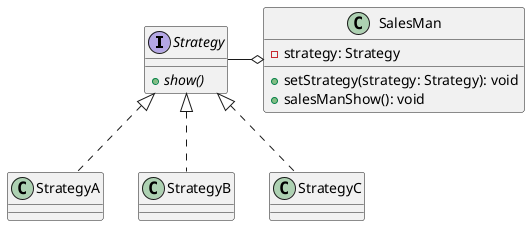 @startuml
'https://plantuml.com/class-diagram

interface Strategy {
    + {abstract} show()
}
class StrategyA
StrategyA .up.|> Strategy
class StrategyB
StrategyB .up.|> Strategy
class StrategyC
StrategyC .up.|> Strategy

class SalesMan {
    - strategy: Strategy
    + setStrategy(strategy: Strategy): void
    + salesManShow(): void
}

Strategy -right-o SalesMan
@enduml